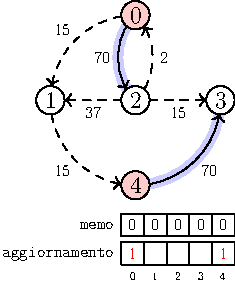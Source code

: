 unitsize(.5cm);

void draw_node(pair pos, string text, bool active = false) {
	path c = circle(pos, .5);
	
	if(active) fill(c, rgb(1,.8,.8));
	else fill(c, white);
	
	draw(c, black);
	label(text, pos);
}

void draw_edge(path edge, string text, align al = NoAlign, int status = 0) {
	pair a = relpoint(edge, 0);
	pair b = relpoint(edge, 1);

	real time_a = intersect(edge, circle(a, .5))[0];
	real time_b = intersect(edge, circle(b, .5))[0];

	path sub = subpath(edge, time_a, time_b);
	pair mid = midpoint(sub);
	
	label(scale(.7) * text, mid, al);

    if (status == 2)
	    draw(edge, rgb(.8,.8,1) + linewidth(5));
	if (status == 1)
	    draw(sub, dashed, arrow = EndArrow(TeXHead, size = 1.5));
	else
	    draw(sub, arrow = EndArrow(TeXHead, size = 1.5));
}

void draw_table(string[] num_memo, string[] num_agg, bool[] col_memo, bool[] col_agg) {
    int i;
    
    draw((-0.5,-4.8) -- (3.5,-4.8) -- (3.5,-4) -- (-0.5,-4));
    draw((-0.5,-5.8) -- (3.5,-5.8) -- (3.5,-5) -- (-0.5,-5));
    
    for (i = 0; i < 5; i = i + 1) {
        draw((i * 0.8 - 0.5,-4) .. (i * 0.8 - 0.5,-4.8));
        draw((i * 0.8 - 0.5,-5) .. (i * 0.8 - 0.5,-5.8));
        
        label(scale(.5) * (string)i, (i * 0.8 - 0.1,-5.8), S);
        
        if (col_memo[i])
            label(scale(.7) * num_memo[i], (i * 0.8 - 0.1,-4.4), rgb(0,1,0));
        else
            label(scale(.7) * num_memo[i], (i * 0.8 - 0.1,-4.4));
        
        if (col_agg[i])
            label(scale(.7) * num_agg[i], (i * 0.8 - 0.1,-5.4), rgb(1,0,0));
        else
            label(scale(.7) * num_agg[i], (i * 0.8 - 0.1,-5.4));
    }
    
    label(scale(.7) * "\tt memo", (-0.5,-4.4), W);
    label(scale(.7) * "\tt aggiornamento", (-0.5,-5.4), W);
}

pair n0 = (0,3);
pair n1 = (-3,0);
pair n2 = (0,0);
pair n3 = (3,0);
pair n4 = (0,-3);

string[] num_memo = {"0", "0", "0", "0", "0"};
string[] num_agg = {"1", "", "", "", "1"};
bool[] col_memo = {false, false, false, false, false};
bool[] col_agg = {true, false, false, false, true};

draw_edge(n0{left} .. {down}n1, "15", NW, 1);
draw_edge(n0{down-right} .. {down-left}n2, "70", W, 2);
draw_edge(n1{down} .. {right}n4, "15", SW, 1);
draw_edge(n2 .. n1, "37", S, 1);
draw_edge(n2{up-left} .. {up-right}n0, "2", E, 1);
draw_edge(n2 .. n3, "15", S, 1);
draw_edge(n4{right} .. {up}n3, "70", SE, 2);

draw_node(n0, "0", true);
draw_node(n1, "1");
draw_node(n2, "2");
draw_node(n3, "3");
draw_node(n4, "4", true);

draw_table(num_memo, num_agg, col_memo, col_agg);
